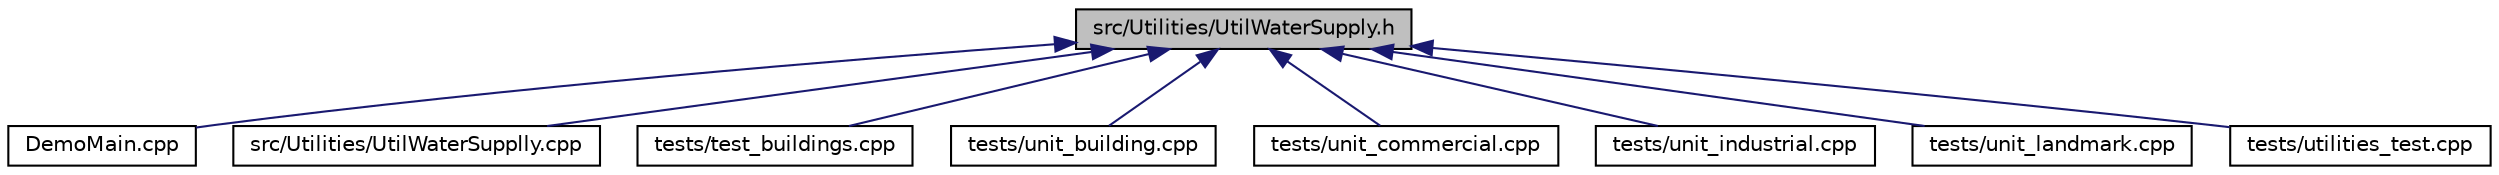 digraph "src/Utilities/UtilWaterSupply.h"
{
 // LATEX_PDF_SIZE
  edge [fontname="Helvetica",fontsize="10",labelfontname="Helvetica",labelfontsize="10"];
  node [fontname="Helvetica",fontsize="10",shape=record];
  Node1 [label="src/Utilities/UtilWaterSupply.h",height=0.2,width=0.4,color="black", fillcolor="grey75", style="filled", fontcolor="black",tooltip="Header file for the UtilWaterSupply class, implementing water supply services."];
  Node1 -> Node2 [dir="back",color="midnightblue",fontsize="10",style="solid"];
  Node2 [label="DemoMain.cpp",height=0.2,width=0.4,color="black", fillcolor="white", style="filled",URL="$DemoMain_8cpp.html",tooltip=" "];
  Node1 -> Node3 [dir="back",color="midnightblue",fontsize="10",style="solid"];
  Node3 [label="src/Utilities/UtilWaterSupplly.cpp",height=0.2,width=0.4,color="black", fillcolor="white", style="filled",URL="$UtilWaterSupplly_8cpp.html",tooltip=" "];
  Node1 -> Node4 [dir="back",color="midnightblue",fontsize="10",style="solid"];
  Node4 [label="tests/test_buildings.cpp",height=0.2,width=0.4,color="black", fillcolor="white", style="filled",URL="$test__buildings_8cpp.html",tooltip=" "];
  Node1 -> Node5 [dir="back",color="midnightblue",fontsize="10",style="solid"];
  Node5 [label="tests/unit_building.cpp",height=0.2,width=0.4,color="black", fillcolor="white", style="filled",URL="$unit__building_8cpp.html",tooltip=" "];
  Node1 -> Node6 [dir="back",color="midnightblue",fontsize="10",style="solid"];
  Node6 [label="tests/unit_commercial.cpp",height=0.2,width=0.4,color="black", fillcolor="white", style="filled",URL="$unit__commercial_8cpp.html",tooltip=" "];
  Node1 -> Node7 [dir="back",color="midnightblue",fontsize="10",style="solid"];
  Node7 [label="tests/unit_industrial.cpp",height=0.2,width=0.4,color="black", fillcolor="white", style="filled",URL="$unit__industrial_8cpp.html",tooltip=" "];
  Node1 -> Node8 [dir="back",color="midnightblue",fontsize="10",style="solid"];
  Node8 [label="tests/unit_landmark.cpp",height=0.2,width=0.4,color="black", fillcolor="white", style="filled",URL="$unit__landmark_8cpp.html",tooltip=" "];
  Node1 -> Node9 [dir="back",color="midnightblue",fontsize="10",style="solid"];
  Node9 [label="tests/utilities_test.cpp",height=0.2,width=0.4,color="black", fillcolor="white", style="filled",URL="$utilities__test_8cpp.html",tooltip=" "];
}
